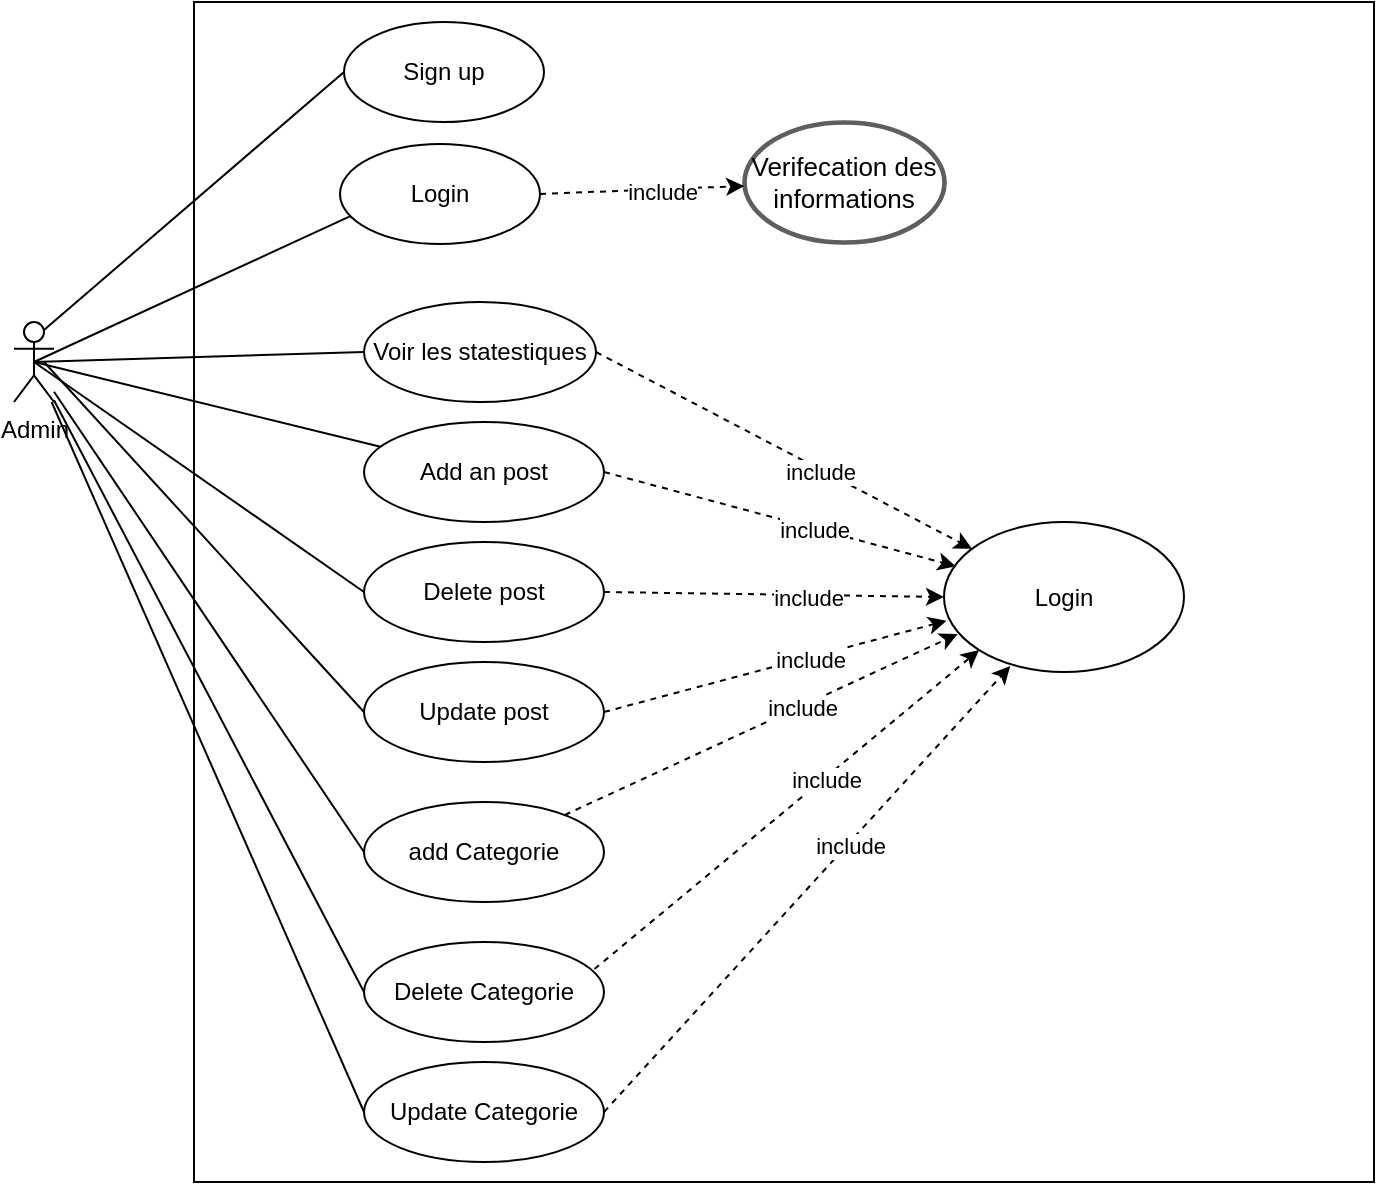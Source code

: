 <mxfile>
    <diagram id="280kTA-RH1lBnl_bKy8m" name="Page-1">
        <mxGraphModel dx="880" dy="678" grid="1" gridSize="10" guides="1" tooltips="1" connect="1" arrows="1" fold="1" page="1" pageScale="1" pageWidth="850" pageHeight="1100" math="0" shadow="0">
            <root>
                <mxCell id="0"/>
                <mxCell id="1" parent="0"/>
                <mxCell id="3" value="" style="whiteSpace=wrap;html=1;aspect=fixed;" parent="1" vertex="1">
                    <mxGeometry x="105" y="190" width="590" height="590" as="geometry"/>
                </mxCell>
                <mxCell id="2" value="Admin" style="shape=umlActor;verticalLabelPosition=bottom;labelBackgroundColor=#ffffff;verticalAlign=top;html=1;outlineConnect=0;" parent="1" vertex="1">
                    <mxGeometry x="15" y="350" width="20" height="40" as="geometry"/>
                </mxCell>
                <mxCell id="8" value="Sign up" style="ellipse;whiteSpace=wrap;html=1;" parent="1" vertex="1">
                    <mxGeometry x="180" y="200" width="100" height="50" as="geometry"/>
                </mxCell>
                <mxCell id="10" value="Login" style="ellipse;whiteSpace=wrap;html=1;" parent="1" vertex="1">
                    <mxGeometry x="178" y="261" width="100" height="50" as="geometry"/>
                </mxCell>
                <mxCell id="18" value="Add an post" style="ellipse;whiteSpace=wrap;html=1;" parent="1" vertex="1">
                    <mxGeometry x="190" y="400" width="120" height="50" as="geometry"/>
                </mxCell>
                <mxCell id="30" value="Voir les statestiques" style="ellipse;whiteSpace=wrap;html=1;" parent="1" vertex="1">
                    <mxGeometry x="190" y="340" width="116" height="50" as="geometry"/>
                </mxCell>
                <mxCell id="53" value="Delete post" style="ellipse;whiteSpace=wrap;html=1;" parent="1" vertex="1">
                    <mxGeometry x="190" y="460" width="120" height="50" as="geometry"/>
                </mxCell>
                <mxCell id="54" value="add Categorie" style="ellipse;whiteSpace=wrap;html=1;" parent="1" vertex="1">
                    <mxGeometry x="190" y="590" width="120" height="50" as="geometry"/>
                </mxCell>
                <mxCell id="64" value="Update post" style="ellipse;whiteSpace=wrap;html=1;" parent="1" vertex="1">
                    <mxGeometry x="190" y="520" width="120" height="50" as="geometry"/>
                </mxCell>
                <mxCell id="71" value="Login" style="ellipse;whiteSpace=wrap;html=1;" vertex="1" parent="1">
                    <mxGeometry x="480" y="450" width="120" height="75" as="geometry"/>
                </mxCell>
                <mxCell id="73" value="Delete Categorie" style="ellipse;whiteSpace=wrap;html=1;" vertex="1" parent="1">
                    <mxGeometry x="190" y="660" width="120" height="50" as="geometry"/>
                </mxCell>
                <mxCell id="74" value="Update Categorie" style="ellipse;whiteSpace=wrap;html=1;" vertex="1" parent="1">
                    <mxGeometry x="190" y="720" width="120" height="50" as="geometry"/>
                </mxCell>
                <mxCell id="95" value="" style="endArrow=none;html=1;shadow=0;entryX=0;entryY=0.5;entryDx=0;entryDy=0;" edge="1" parent="1" source="2" target="74">
                    <mxGeometry width="50" height="50" relative="1" as="geometry">
                        <mxPoint x="410" y="650" as="sourcePoint"/>
                        <mxPoint x="460" y="600" as="targetPoint"/>
                    </mxGeometry>
                </mxCell>
                <mxCell id="97" value="" style="endArrow=none;html=1;shadow=0;entryX=0;entryY=0.5;entryDx=0;entryDy=0;" edge="1" parent="1" source="2" target="73">
                    <mxGeometry width="50" height="50" relative="1" as="geometry">
                        <mxPoint x="43.8" y="400" as="sourcePoint"/>
                        <mxPoint x="200" y="755" as="targetPoint"/>
                    </mxGeometry>
                </mxCell>
                <mxCell id="102" value="" style="endArrow=none;html=1;shadow=0;entryX=0;entryY=0.5;entryDx=0;entryDy=0;" edge="1" parent="1" source="2" target="54">
                    <mxGeometry width="50" height="50" relative="1" as="geometry">
                        <mxPoint x="40" y="380" as="sourcePoint"/>
                        <mxPoint x="200" y="695" as="targetPoint"/>
                    </mxGeometry>
                </mxCell>
                <mxCell id="103" value="" style="endArrow=none;html=1;shadow=0;entryX=0;entryY=0.5;entryDx=0;entryDy=0;exitX=0.75;exitY=0.1;exitDx=0;exitDy=0;exitPerimeter=0;" edge="1" parent="1" source="2" target="8">
                    <mxGeometry width="50" height="50" relative="1" as="geometry">
                        <mxPoint x="50" y="390" as="sourcePoint"/>
                        <mxPoint x="200" y="625" as="targetPoint"/>
                    </mxGeometry>
                </mxCell>
                <mxCell id="105" value="" style="endArrow=none;html=1;shadow=0;entryX=0.052;entryY=0.721;entryDx=0;entryDy=0;exitX=0.5;exitY=0.5;exitDx=0;exitDy=0;exitPerimeter=0;entryPerimeter=0;" edge="1" parent="1" source="2" target="10">
                    <mxGeometry width="50" height="50" relative="1" as="geometry">
                        <mxPoint x="40" y="364" as="sourcePoint"/>
                        <mxPoint x="190" y="235" as="targetPoint"/>
                    </mxGeometry>
                </mxCell>
                <mxCell id="106" value="" style="endArrow=none;html=1;shadow=0;entryX=0;entryY=0.5;entryDx=0;entryDy=0;exitX=0.5;exitY=0.5;exitDx=0;exitDy=0;exitPerimeter=0;" edge="1" parent="1" source="2" target="30">
                    <mxGeometry width="50" height="50" relative="1" as="geometry">
                        <mxPoint x="35" y="380" as="sourcePoint"/>
                        <mxPoint x="193.2" y="307.05" as="targetPoint"/>
                    </mxGeometry>
                </mxCell>
                <mxCell id="107" value="" style="endArrow=none;html=1;shadow=0;exitX=0.5;exitY=0.5;exitDx=0;exitDy=0;exitPerimeter=0;" edge="1" parent="1" source="2" target="18">
                    <mxGeometry width="50" height="50" relative="1" as="geometry">
                        <mxPoint x="35" y="380" as="sourcePoint"/>
                        <mxPoint x="200" y="375" as="targetPoint"/>
                    </mxGeometry>
                </mxCell>
                <mxCell id="109" value="" style="endArrow=none;html=1;shadow=0;exitX=0.5;exitY=0.5;exitDx=0;exitDy=0;exitPerimeter=0;entryX=0;entryY=0.5;entryDx=0;entryDy=0;" edge="1" parent="1" source="2" target="53">
                    <mxGeometry width="50" height="50" relative="1" as="geometry">
                        <mxPoint x="35" y="380" as="sourcePoint"/>
                        <mxPoint x="208.053" y="422.489" as="targetPoint"/>
                    </mxGeometry>
                </mxCell>
                <mxCell id="110" value="" style="endArrow=none;html=1;shadow=0;entryX=0;entryY=0.5;entryDx=0;entryDy=0;" edge="1" parent="1" target="64">
                    <mxGeometry width="50" height="50" relative="1" as="geometry">
                        <mxPoint x="30" y="370" as="sourcePoint"/>
                        <mxPoint x="200" y="495" as="targetPoint"/>
                    </mxGeometry>
                </mxCell>
                <mxCell id="115" value="" style="endArrow=classic;html=1;shadow=0;jumpStyle=arc;exitX=1;exitY=0.5;exitDx=0;exitDy=0;dashed=1;" edge="1" parent="1" source="30" target="71">
                    <mxGeometry width="50" height="50" relative="1" as="geometry">
                        <mxPoint x="310" y="440" as="sourcePoint"/>
                        <mxPoint x="360" y="390" as="targetPoint"/>
                    </mxGeometry>
                </mxCell>
                <mxCell id="116" value="include" style="edgeLabel;html=1;align=center;verticalAlign=middle;resizable=0;points=[];" vertex="1" connectable="0" parent="115">
                    <mxGeometry x="0.196" y="-1" relative="1" as="geometry">
                        <mxPoint as="offset"/>
                    </mxGeometry>
                </mxCell>
                <mxCell id="117" value="" style="endArrow=classic;html=1;shadow=0;jumpStyle=arc;exitX=1;exitY=0.5;exitDx=0;exitDy=0;dashed=1;entryX=0.049;entryY=0.295;entryDx=0;entryDy=0;entryPerimeter=0;" edge="1" parent="1" source="18" target="71">
                    <mxGeometry width="50" height="50" relative="1" as="geometry">
                        <mxPoint x="306" y="435.81" as="sourcePoint"/>
                        <mxPoint x="494.067" y="534.183" as="targetPoint"/>
                    </mxGeometry>
                </mxCell>
                <mxCell id="118" value="include" style="edgeLabel;html=1;align=center;verticalAlign=middle;resizable=0;points=[];" vertex="1" connectable="0" parent="117">
                    <mxGeometry x="0.196" y="-1" relative="1" as="geometry">
                        <mxPoint as="offset"/>
                    </mxGeometry>
                </mxCell>
                <mxCell id="119" value="" style="endArrow=classic;html=1;shadow=0;jumpStyle=arc;exitX=1;exitY=0.5;exitDx=0;exitDy=0;dashed=1;entryX=0;entryY=0.5;entryDx=0;entryDy=0;" edge="1" parent="1" source="53" target="71">
                    <mxGeometry width="50" height="50" relative="1" as="geometry">
                        <mxPoint x="320" y="435" as="sourcePoint"/>
                        <mxPoint x="495.88" y="482.125" as="targetPoint"/>
                    </mxGeometry>
                </mxCell>
                <mxCell id="120" value="include" style="edgeLabel;html=1;align=center;verticalAlign=middle;resizable=0;points=[];" vertex="1" connectable="0" parent="119">
                    <mxGeometry x="0.196" y="-1" relative="1" as="geometry">
                        <mxPoint as="offset"/>
                    </mxGeometry>
                </mxCell>
                <mxCell id="122" value="" style="endArrow=classic;html=1;shadow=0;jumpStyle=arc;exitX=1;exitY=0.5;exitDx=0;exitDy=0;dashed=1;entryX=0.01;entryY=0.659;entryDx=0;entryDy=0;entryPerimeter=0;" edge="1" parent="1" source="64" target="71">
                    <mxGeometry width="50" height="50" relative="1" as="geometry">
                        <mxPoint x="320" y="495" as="sourcePoint"/>
                        <mxPoint x="490" y="497.5" as="targetPoint"/>
                    </mxGeometry>
                </mxCell>
                <mxCell id="123" value="include" style="edgeLabel;html=1;align=center;verticalAlign=middle;resizable=0;points=[];" vertex="1" connectable="0" parent="122">
                    <mxGeometry x="0.196" y="-1" relative="1" as="geometry">
                        <mxPoint as="offset"/>
                    </mxGeometry>
                </mxCell>
                <mxCell id="124" value="" style="endArrow=classic;html=1;shadow=0;jumpStyle=arc;dashed=1;entryX=0.057;entryY=0.747;entryDx=0;entryDy=0;entryPerimeter=0;" edge="1" parent="1" source="54" target="71">
                    <mxGeometry width="50" height="50" relative="1" as="geometry">
                        <mxPoint x="320" y="555" as="sourcePoint"/>
                        <mxPoint x="491.2" y="509.425" as="targetPoint"/>
                    </mxGeometry>
                </mxCell>
                <mxCell id="125" value="include" style="edgeLabel;html=1;align=center;verticalAlign=middle;resizable=0;points=[];" vertex="1" connectable="0" parent="124">
                    <mxGeometry x="0.196" y="-1" relative="1" as="geometry">
                        <mxPoint as="offset"/>
                    </mxGeometry>
                </mxCell>
                <mxCell id="126" value="" style="endArrow=classic;html=1;shadow=0;jumpStyle=arc;dashed=1;entryX=0;entryY=1;entryDx=0;entryDy=0;exitX=0.96;exitY=0.271;exitDx=0;exitDy=0;exitPerimeter=0;" edge="1" parent="1" source="73" target="71">
                    <mxGeometry width="50" height="50" relative="1" as="geometry">
                        <mxPoint x="300.39" y="606.513" as="sourcePoint"/>
                        <mxPoint x="496.84" y="516.025" as="targetPoint"/>
                    </mxGeometry>
                </mxCell>
                <mxCell id="127" value="include" style="edgeLabel;html=1;align=center;verticalAlign=middle;resizable=0;points=[];" vertex="1" connectable="0" parent="126">
                    <mxGeometry x="0.196" y="-1" relative="1" as="geometry">
                        <mxPoint as="offset"/>
                    </mxGeometry>
                </mxCell>
                <mxCell id="128" value="" style="endArrow=classic;html=1;shadow=0;jumpStyle=arc;dashed=1;entryX=0.276;entryY=0.96;entryDx=0;entryDy=0;exitX=1;exitY=0.5;exitDx=0;exitDy=0;entryPerimeter=0;" edge="1" parent="1" source="74" target="71">
                    <mxGeometry width="50" height="50" relative="1" as="geometry">
                        <mxPoint x="315.2" y="683.55" as="sourcePoint"/>
                        <mxPoint x="506.987" y="523.645" as="targetPoint"/>
                    </mxGeometry>
                </mxCell>
                <mxCell id="129" value="include" style="edgeLabel;html=1;align=center;verticalAlign=middle;resizable=0;points=[];" vertex="1" connectable="0" parent="128">
                    <mxGeometry x="0.196" y="-1" relative="1" as="geometry">
                        <mxPoint as="offset"/>
                    </mxGeometry>
                </mxCell>
                <UserObject label="Verifecation des informations" lucidchartObjectId="-8mrhSdvAksT" id="130">
                    <mxCell style="html=1;overflow=block;blockSpacing=1;whiteSpace=wrap;ellipse;fontSize=13;spacing=3.8;strokeColor=#5e5e5e;strokeOpacity=100;rounded=1;absoluteArcSize=1;arcSize=9;strokeWidth=2.3;" vertex="1" parent="1">
                        <mxGeometry x="380" y="250" width="100" height="60" as="geometry"/>
                    </mxCell>
                </UserObject>
                <mxCell id="131" value="" style="endArrow=classic;html=1;shadow=0;jumpStyle=arc;exitX=1;exitY=0.5;exitDx=0;exitDy=0;dashed=1;" edge="1" parent="1" source="10" target="130">
                    <mxGeometry width="50" height="50" relative="1" as="geometry">
                        <mxPoint x="300" y="291.63" as="sourcePoint"/>
                        <mxPoint x="488.067" y="390.003" as="targetPoint"/>
                    </mxGeometry>
                </mxCell>
                <mxCell id="132" value="include" style="edgeLabel;html=1;align=center;verticalAlign=middle;resizable=0;points=[];" vertex="1" connectable="0" parent="131">
                    <mxGeometry x="0.196" y="-1" relative="1" as="geometry">
                        <mxPoint as="offset"/>
                    </mxGeometry>
                </mxCell>
            </root>
        </mxGraphModel>
    </diagram>
</mxfile>